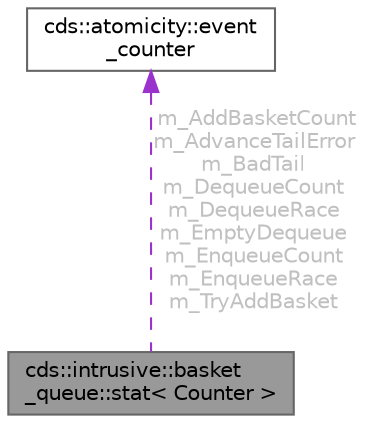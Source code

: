 digraph "cds::intrusive::basket_queue::stat&lt; Counter &gt;"
{
 // LATEX_PDF_SIZE
  bgcolor="transparent";
  edge [fontname=Helvetica,fontsize=10,labelfontname=Helvetica,labelfontsize=10];
  node [fontname=Helvetica,fontsize=10,shape=box,height=0.2,width=0.4];
  Node1 [id="Node000001",label="cds::intrusive::basket\l_queue::stat\< Counter \>",height=0.2,width=0.4,color="gray40", fillcolor="grey60", style="filled", fontcolor="black",tooltip="BasketQueue internal statistics. May be used for debugging or profiling"];
  Node2 -> Node1 [id="edge1_Node000001_Node000002",dir="back",color="darkorchid3",style="dashed",tooltip=" ",label=" m_AddBasketCount\nm_AdvanceTailError\nm_BadTail\nm_DequeueCount\nm_DequeueRace\nm_EmptyDequeue\nm_EnqueueCount\nm_EnqueueRace\nm_TryAddBasket",fontcolor="grey" ];
  Node2 [id="Node000002",label="cds::atomicity::event\l_counter",height=0.2,width=0.4,color="gray40", fillcolor="white", style="filled",URL="$classcds_1_1atomicity_1_1event__counter.html",tooltip="Atomic event counter."];
}
